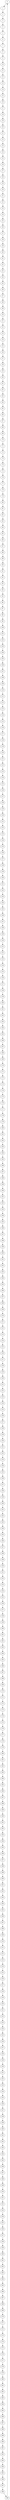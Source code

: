 strict digraph  {
0 [delay=1];
1 [delay=10];
2 [delay=7];
3 [delay=8];
4 [delay=9];
5 [delay=1];
6 [delay=4];
7 [delay=7];
8 [delay=10];
9 [delay=10];
10 [delay=9];
11 [delay=4];
12 [delay=2];
13 [delay=8];
14 [delay=4];
15 [delay=7];
16 [delay=9];
17 [delay=8];
18 [delay=7];
19 [delay=7];
20 [delay=7];
21 [delay=3];
22 [delay=2];
23 [delay=2];
24 [delay=1];
25 [delay=6];
26 [delay=3];
27 [delay=5];
28 [delay=10];
29 [delay=5];
30 [delay=3];
31 [delay=9];
32 [delay=8];
33 [delay=1];
34 [delay=10];
35 [delay=4];
36 [delay=9];
37 [delay=10];
38 [delay=8];
39 [delay=2];
40 [delay=10];
41 [delay=7];
42 [delay=1];
43 [delay=6];
44 [delay=2];
45 [delay=4];
46 [delay=10];
47 [delay=7];
48 [delay=9];
49 [delay=7];
50 [delay=10];
51 [delay=6];
52 [delay=5];
53 [delay=6];
54 [delay=10];
55 [delay=5];
56 [delay=5];
57 [delay=6];
58 [delay=8];
59 [delay=6];
60 [delay=6];
61 [delay=8];
62 [delay=7];
63 [delay=7];
64 [delay=6];
65 [delay=10];
66 [delay=2];
67 [delay=8];
68 [delay=1];
69 [delay=9];
70 [delay=3];
71 [delay=9];
72 [delay=8];
73 [delay=3];
74 [delay=8];
75 [delay=8];
76 [delay=3];
77 [delay=4];
78 [delay=2];
79 [delay=9];
80 [delay=6];
81 [delay=5];
82 [delay=10];
83 [delay=6];
84 [delay=5];
85 [delay=4];
86 [delay=4];
87 [delay=8];
88 [delay=5];
89 [delay=8];
90 [delay=8];
91 [delay=4];
92 [delay=10];
93 [delay=1];
94 [delay=2];
95 [delay=9];
96 [delay=1];
97 [delay=10];
98 [delay=6];
99 [delay=9];
100 [delay=9];
101 [delay=8];
102 [delay=6];
103 [delay=6];
104 [delay=6];
105 [delay=4];
106 [delay=1];
107 [delay=2];
108 [delay=10];
109 [delay=2];
110 [delay=2];
111 [delay=2];
112 [delay=9];
113 [delay=3];
114 [delay=8];
115 [delay=9];
116 [delay=8];
117 [delay=9];
118 [delay=4];
119 [delay=9];
120 [delay=5];
121 [delay=7];
122 [delay=9];
123 [delay=8];
124 [delay=4];
125 [delay=2];
126 [delay=8];
127 [delay=7];
128 [delay=7];
129 [delay=1];
130 [delay=4];
131 [delay=9];
132 [delay=4];
133 [delay=4];
134 [delay=5];
135 [delay=7];
136 [delay=4];
137 [delay=6];
138 [delay=7];
139 [delay=1];
140 [delay=9];
141 [delay=9];
142 [delay=3];
143 [delay=10];
144 [delay=1];
145 [delay=6];
146 [delay=3];
147 [delay=4];
148 [delay=2];
149 [delay=9];
150 [delay=10];
151 [delay=1];
152 [delay=10];
153 [delay=2];
154 [delay=4];
155 [delay=10];
156 [delay=7];
157 [delay=10];
158 [delay=9];
159 [delay=9];
160 [delay=6];
161 [delay=8];
162 [delay=6];
163 [delay=4];
164 [delay=8];
165 [delay=9];
166 [delay=7];
167 [delay=1];
168 [delay=2];
169 [delay=9];
170 [delay=4];
171 [delay=6];
172 [delay=5];
173 [delay=10];
174 [delay=8];
175 [delay=7];
176 [delay=4];
177 [delay=5];
178 [delay=4];
179 [delay=10];
180 [delay=1];
181 [delay=3];
182 [delay=6];
183 [delay=10];
184 [delay=8];
185 [delay=3];
186 [delay=4];
187 [delay=9];
188 [delay=1];
189 [delay=4];
190 [delay=6];
191 [delay=1];
192 [delay=9];
193 [delay=10];
194 [delay=5];
195 [delay=1];
196 [delay=6];
197 [delay=7];
198 [delay=7];
199 [delay=2];
200 [delay=1];
201 [delay=2];
202 [delay=3];
203 [delay=8];
204 [delay=5];
205 [delay=3];
206 [delay=4];
207 [delay=8];
208 [delay=6];
209 [delay=7];
210 [delay=4];
211 [delay=4];
212 [delay=3];
213 [delay=4];
214 [delay=9];
215 [delay=7];
216 [delay=6];
217 [delay=3];
218 [delay=9];
219 [delay=10];
220 [delay=5];
221 [delay=5];
222 [delay=6];
223 [delay=4];
224 [delay=1];
225 [delay=8];
226 [delay=5];
227 [delay=6];
228 [delay=3];
229 [delay=9];
230 [delay=10];
231 [delay=9];
232 [delay=5];
233 [delay=6];
234 [delay=2];
235 [delay=10];
236 [delay=4];
237 [delay=3];
238 [delay=6];
239 [delay=5];
240 [delay=4];
241 [delay=1];
242 [delay=10];
243 [delay=6];
244 [delay=1];
245 [delay=3];
246 [delay=4];
247 [delay=9];
248 [delay=10];
249 [delay=3];
250 [delay=8];
251 [delay=2];
252 [delay=7];
253 [delay=6];
254 [delay=1];
255 [delay=1];
256 [delay=3];
257 [delay=3];
258 [delay=8];
259 [delay=3];
260 [delay=3];
261 [delay=6];
262 [delay=10];
263 [delay=4];
264 [delay=6];
265 [delay=2];
266 [delay=5];
267 [delay=10];
268 [delay=10];
269 [delay=8];
270 [delay=4];
271 [delay=1];
272 [delay=5];
273 [delay=8];
274 [delay=10];
275 [delay=2];
276 [delay=7];
277 [delay=4];
278 [delay=2];
279 [delay=4];
280 [delay=10];
281 [delay=5];
282 [delay=3];
283 [delay=9];
284 [delay=4];
285 [delay=7];
286 [delay=7];
287 [delay=4];
288 [delay=2];
289 [delay=3];
290 [delay=8];
291 [delay=5];
292 [delay=2];
293 [delay=1];
294 [delay=4];
295 [delay=3];
296 [delay=8];
297 [delay=9];
298 [delay=10];
299 [delay=6];
300 [delay=9];
301 [delay=4];
302 [delay=2];
303 [delay=5];
304 [delay=10];
305 [delay=7];
306 [delay=8];
307 [delay=5];
308 [delay=2];
309 [delay=4];
310 [delay=4];
311 [delay=5];
312 [delay=4];
313 [delay=2];
314 [delay=2];
315 [delay=7];
316 [delay=8];
317 [delay=8];
318 [delay=6];
319 [delay=3];
320 [delay=9];
321 [delay=7];
322 [delay=10];
323 [delay=7];
324 [delay=1];
325 [delay=2];
326 [delay=5];
327 [delay=1];
328 [delay=1];
329 [delay=3];
330 [delay=6];
331 [delay=3];
332 [delay=3];
333 [delay=10];
334 [delay=4];
335 [delay=2];
336 [delay=6];
337 [delay=5];
338 [delay=5];
339 [delay=10];
340 [delay=8];
341 [delay=4];
342 [delay=5];
343 [delay=3];
344 [delay=3];
345 [delay=6];
346 [delay=1];
347 [delay=4];
348 [delay=10];
349 [delay=4];
350 [delay=2];
351 [delay=3];
352 [delay=10];
353 [delay=9];
354 [delay=6];
355 [delay=7];
356 [delay=6];
357 [delay=9];
358 [delay=5];
359 [delay=3];
360 [delay=2];
361 [delay=3];
362 [delay=9];
363 [delay=5];
364 [delay=3];
365 [delay=2];
366 [delay=8];
367 [delay=1];
368 [delay=5];
369 [delay=10];
370 [delay=5];
371 [delay=1];
372 [delay=4];
373 [delay=3];
374 [delay=3];
375 [delay=3];
376 [delay=5];
377 [delay=6];
378 [delay=3];
379 [delay=9];
380 [delay=9];
381 [delay=2];
382 [delay=8];
383 [delay=8];
384 [delay=5];
385 [delay=5];
386 [delay=5];
387 [delay=10];
388 [delay=1];
389 [delay=6];
390 [delay=9];
391 [delay=4];
392 [delay=2];
393 [delay=3];
394 [delay=5];
395 [delay=9];
396 [delay=7];
397 [delay=9];
398 [delay=7];
399 [delay=10];
0 -> 1  [weight="0.0"];
1 -> 2  [weight="1.0"];
2 -> 3  [weight="0.0"];
3 -> 4  [weight="2.0"];
4 -> 5  [weight="2.0"];
5 -> 6  [weight="0.0"];
6 -> 7  [weight="1.0"];
7 -> 8  [weight="0.0"];
8 -> 9  [weight="3.0"];
9 -> 10  [weight="1.0"];
10 -> 11  [weight="0.0"];
11 -> 12  [weight="1.0"];
12 -> 13  [weight="1.0"];
13 -> 14  [weight="2.0"];
14 -> 15  [weight="0.0"];
15 -> 16  [weight="0.0"];
16 -> 17  [weight="1.0"];
17 -> 18  [weight="2.0"];
18 -> 19  [weight="2.0"];
19 -> 20  [weight="1.0"];
20 -> 21  [weight="0.0"];
21 -> 22  [weight="2.0"];
22 -> 23  [weight="1.0"];
23 -> 24  [weight="0.0"];
24 -> 25  [weight="2.0"];
25 -> 26  [weight="0.0"];
26 -> 27  [weight="2.0"];
27 -> 28  [weight="0.0"];
28 -> 29  [weight="2.0"];
29 -> 30  [weight="1.0"];
30 -> 31  [weight="1.0"];
31 -> 32  [weight="1.0"];
32 -> 33  [weight="1.0"];
33 -> 34  [weight="0.0"];
34 -> 35  [weight="1.0"];
35 -> 36  [weight="2.0"];
36 -> 37  [weight="0.0"];
37 -> 38  [weight="0.0"];
38 -> 39  [weight="2.0"];
39 -> 40  [weight="2.0"];
40 -> 41  [weight="1.0"];
41 -> 42  [weight="0.0"];
42 -> 43  [weight="2.0"];
43 -> 44  [weight="0.0"];
44 -> 45  [weight="0.0"];
45 -> 46  [weight="3.0"];
46 -> 47  [weight="1.0"];
47 -> 48  [weight="0.0"];
48 -> 49  [weight="2.0"];
49 -> 50  [weight="1.0"];
50 -> 51  [weight="0.0"];
51 -> 52  [weight="2.0"];
52 -> 53  [weight="0.0"];
53 -> 54  [weight="0.0"];
54 -> 55  [weight="2.0"];
55 -> 56  [weight="2.0"];
56 -> 57  [weight="1.0"];
57 -> 58  [weight="0.0"];
58 -> 59  [weight="1.0"];
59 -> 60  [weight="1.0"];
60 -> 61  [weight="2.0"];
61 -> 62  [weight="0.0"];
62 -> 63  [weight="1.0"];
63 -> 64  [weight="0.0"];
64 -> 65  [weight="3.0"];
65 -> 66  [weight="1.0"];
66 -> 67  [weight="0.0"];
67 -> 68  [weight="0.0"];
68 -> 69  [weight="0.0"];
69 -> 70  [weight="0.0"];
70 -> 71  [weight="3.0"];
71 -> 72  [weight="0.0"];
72 -> 73  [weight="1.0"];
73 -> 74  [weight="4.0"];
74 -> 75  [weight="1.0"];
75 -> 76  [weight="0.0"];
76 -> 77  [weight="2.0"];
77 -> 78  [weight="1.0"];
78 -> 79  [weight="0.0"];
79 -> 80  [weight="2.0"];
80 -> 81  [weight="1.0"];
81 -> 82  [weight="0.0"];
82 -> 83  [weight="0.0"];
83 -> 84  [weight="3.0"];
84 -> 85  [weight="1.0"];
85 -> 86  [weight="1.0"];
86 -> 87  [weight="0.0"];
87 -> 88  [weight="1.0"];
88 -> 89  [weight="1.0"];
89 -> 90  [weight="0.0"];
90 -> 91  [weight="0.0"];
91 -> 92  [weight="1.0"];
92 -> 93  [weight="3.0"];
93 -> 94  [weight="2.0"];
94 -> 95  [weight="1.0"];
95 -> 96  [weight="0.0"];
96 -> 97  [weight="1.0"];
97 -> 98  [weight="1.0"];
98 -> 99  [weight="2.0"];
99 -> 100  [weight="1.0"];
100 -> 101  [weight="0.0"];
101 -> 102  [weight="0.0"];
102 -> 103  [weight="3.0"];
103 -> 104  [weight="0.0"];
104 -> 105  [weight="1.0"];
105 -> 106  [weight="1.0"];
106 -> 107  [weight="1.0"];
107 -> 108  [weight="1.0"];
108 -> 109  [weight="1.0"];
109 -> 110  [weight="2.0"];
110 -> 111  [weight="1.0"];
111 -> 112  [weight="1.0"];
112 -> 113  [weight="1.0"];
113 -> 114  [weight="0.0"];
114 -> 115  [weight="1.0"];
115 -> 116  [weight="0.0"];
116 -> 117  [weight="3.0"];
117 -> 118  [weight="0.0"];
118 -> 119  [weight="0.0"];
119 -> 120  [weight="2.0"];
120 -> 121  [weight="2.0"];
121 -> 122  [weight="1.0"];
122 -> 123  [weight="0.0"];
123 -> 124  [weight="0.0"];
124 -> 125  [weight="3.0"];
125 -> 126  [weight="1.0"];
126 -> 127  [weight="1.0"];
127 -> 128  [weight="1.0"];
128 -> 129  [weight="0.0"];
129 -> 130  [weight="2.0"];
130 -> 131  [weight="0.0"];
131 -> 132  [weight="2.0"];
132 -> 133  [weight="0.0"];
133 -> 134  [weight="2.0"];
134 -> 135  [weight="1.0"];
135 -> 136  [weight="0.0"];
136 -> 137  [weight="1.0"];
137 -> 138  [weight="0.0"];
138 -> 139  [weight="1.0"];
139 -> 140  [weight="1.0"];
140 -> 141  [weight="0.0"];
141 -> 142  [weight="1.0"];
142 -> 143  [weight="2.0"];
143 -> 144  [weight="0.0"];
144 -> 145  [weight="1.0"];
145 -> 146  [weight="0.0"];
146 -> 147  [weight="4.0"];
147 -> 148  [weight="0.0"];
148 -> 149  [weight="1.0"];
149 -> 150  [weight="1.0"];
150 -> 151  [weight="3.0"];
151 -> 152  [weight="0.0"];
152 -> 153  [weight="0.0"];
153 -> 154  [weight="3.0"];
154 -> 155  [weight="1.0"];
155 -> 156  [weight="1.0"];
156 -> 157  [weight="1.0"];
157 -> 158  [weight="1.0"];
158 -> 159  [weight="1.0"];
159 -> 160  [weight="1.0"];
160 -> 161  [weight="1.0"];
161 -> 162  [weight="0.0"];
162 -> 163  [weight="0.0"];
163 -> 164  [weight="1.0"];
164 -> 165  [weight="0.0"];
165 -> 166  [weight="3.0"];
166 -> 167  [weight="1.0"];
167 -> 168  [weight="1.0"];
168 -> 169  [weight="2.0"];
169 -> 170  [weight="1.0"];
170 -> 171  [weight="1.0"];
171 -> 172  [weight="1.0"];
172 -> 173  [weight="0.0"];
173 -> 174  [weight="2.0"];
174 -> 175  [weight="1.0"];
175 -> 176  [weight="0.0"];
176 -> 177  [weight="0.0"];
177 -> 178  [weight="2.0"];
178 -> 179  [weight="0.0"];
179 -> 180  [weight="0.0"];
180 -> 181  [weight="0.0"];
181 -> 182  [weight="5.0"];
182 -> 183  [weight="1.0"];
183 -> 184  [weight="1.0"];
184 -> 185  [weight="1.0"];
185 -> 186  [weight="1.0"];
186 -> 187  [weight="0.0"];
187 -> 188  [weight="2.0"];
188 -> 189  [weight="0.0"];
189 -> 190  [weight="2.0"];
190 -> 191  [weight="0.0"];
191 -> 192  [weight="0.0"];
192 -> 193  [weight="3.0"];
193 -> 194  [weight="0.0"];
194 -> 195  [weight="2.0"];
195 -> 196  [weight="1.0"];
196 -> 197  [weight="1.0"];
197 -> 198  [weight="1.0"];
198 -> 199  [weight="0.0"];
199 -> 200  [weight="2.0"];
200 -> 201  [weight="1.0"];
201 -> 202  [weight="0.0"];
202 -> 203  [weight="2.0"];
203 -> 204  [weight="0.0"];
204 -> 205  [weight="0.0"];
205 -> 206  [weight="3.0"];
206 -> 207  [weight="1.0"];
207 -> 208  [weight="1.0"];
208 -> 209  [weight="0.0"];
209 -> 210  [weight="2.0"];
210 -> 211  [weight="1.0"];
211 -> 212  [weight="1.0"];
212 -> 213  [weight="1.0"];
213 -> 214  [weight="0.0"];
214 -> 215  [weight="0.0"];
215 -> 216  [weight="0.0"];
216 -> 217  [weight="0.0"];
217 -> 218  [weight="5.0"];
218 -> 219  [weight="1.0"];
219 -> 220  [weight="1.0"];
220 -> 221  [weight="0.0"];
221 -> 222  [weight="0.0"];
222 -> 223  [weight="3.0"];
223 -> 224  [weight="1.0"];
224 -> 225  [weight="1.0"];
225 -> 226  [weight="1.0"];
226 -> 227  [weight="0.0"];
227 -> 228  [weight="1.0"];
228 -> 229  [weight="2.0"];
229 -> 230  [weight="1.0"];
230 -> 231  [weight="1.0"];
231 -> 232  [weight="0.0"];
232 -> 233  [weight="0.0"];
233 -> 234  [weight="3.0"];
234 -> 235  [weight="0.0"];
235 -> 236  [weight="2.0"];
236 -> 237  [weight="1.0"];
237 -> 238  [weight="1.0"];
238 -> 239  [weight="0.0"];
239 -> 240  [weight="0.0"];
240 -> 241  [weight="1.0"];
241 -> 242  [weight="3.0"];
242 -> 243  [weight="0.0"];
243 -> 244  [weight="2.0"];
244 -> 245  [weight="0.0"];
245 -> 246  [weight="0.0"];
246 -> 247  [weight="3.0"];
247 -> 248  [weight="1.0"];
248 -> 249  [weight="0.0"];
249 -> 250  [weight="0.0"];
250 -> 251  [weight="2.0"];
251 -> 252  [weight="0.0"];
252 -> 253  [weight="1.0"];
253 -> 254  [weight="0.0"];
254 -> 255  [weight="0.0"];
255 -> 256  [weight="4.0"];
256 -> 257  [weight="1.0"];
257 -> 258  [weight="0.0"];
258 -> 259  [weight="3.0"];
259 -> 260  [weight="1.0"];
260 -> 261  [weight="1.0"];
261 -> 262  [weight="1.0"];
262 -> 263  [weight="1.0"];
263 -> 264  [weight="0.0"];
264 -> 265  [weight="2.0"];
265 -> 266  [weight="1.0"];
266 -> 267  [weight="0.0"];
267 -> 268  [weight="2.0"];
268 -> 269  [weight="0.0"];
269 -> 270  [weight="1.0"];
270 -> 271  [weight="1.0"];
271 -> 272  [weight="0.0"];
272 -> 273  [weight="0.0"];
273 -> 274  [weight="0.0"];
274 -> 275  [weight="0.0"];
275 -> 276  [weight="3.0"];
276 -> 277  [weight="1.0"];
277 -> 278  [weight="3.0"];
278 -> 279  [weight="0.0"];
279 -> 280  [weight="2.0"];
280 -> 281  [weight="2.0"];
281 -> 282  [weight="0.0"];
282 -> 283  [weight="1.0"];
283 -> 284  [weight="2.0"];
284 -> 285  [weight="1.0"];
285 -> 286  [weight="1.0"];
286 -> 287  [weight="1.0"];
287 -> 288  [weight="1.0"];
288 -> 289  [weight="1.0"];
289 -> 290  [weight="0.0"];
290 -> 291  [weight="2.0"];
291 -> 292  [weight="0.0"];
292 -> 293  [weight="1.0"];
293 -> 294  [weight="1.0"];
294 -> 295  [weight="1.0"];
295 -> 296  [weight="0.0"];
296 -> 297  [weight="3.0"];
297 -> 298  [weight="1.0"];
298 -> 299  [weight="1.0"];
299 -> 300  [weight="0.0"];
300 -> 301  [weight="0.0"];
301 -> 302  [weight="1.0"];
302 -> 303  [weight="2.0"];
303 -> 304  [weight="2.0"];
304 -> 305  [weight="1.0"];
305 -> 306  [weight="0.0"];
306 -> 307  [weight="0.0"];
307 -> 308  [weight="0.0"];
308 -> 309  [weight="3.0"];
309 -> 310  [weight="1.0"];
310 -> 311  [weight="1.0"];
311 -> 312  [weight="0.0"];
312 -> 313  [weight="2.0"];
313 -> 314  [weight="1.0"];
314 -> 315  [weight="1.0"];
315 -> 316  [weight="0.0"];
316 -> 317  [weight="3.0"];
317 -> 318  [weight="0.0"];
318 -> 319  [weight="2.0"];
319 -> 320  [weight="1.0"];
320 -> 321  [weight="0.0"];
321 -> 322  [weight="2.0"];
322 -> 323  [weight="1.0"];
323 -> 324  [weight="0.0"];
324 -> 325  [weight="1.0"];
325 -> 326  [weight="2.0"];
326 -> 327  [weight="1.0"];
327 -> 328  [weight="1.0"];
328 -> 329  [weight="0.0"];
329 -> 330  [weight="0.0"];
330 -> 331  [weight="2.0"];
331 -> 332  [weight="2.0"];
332 -> 333  [weight="1.0"];
333 -> 334  [weight="1.0"];
334 -> 335  [weight="1.0"];
335 -> 336  [weight="0.0"];
336 -> 337  [weight="1.0"];
337 -> 338  [weight="1.0"];
338 -> 339  [weight="1.0"];
339 -> 340  [weight="2.0"];
340 -> 341  [weight="0.0"];
341 -> 342  [weight="1.0"];
342 -> 343  [weight="1.0"];
343 -> 344  [weight="1.0"];
344 -> 345  [weight="0.0"];
345 -> 346  [weight="2.0"];
346 -> 347  [weight="1.0"];
347 -> 348  [weight="0.0"];
348 -> 349  [weight="1.0"];
349 -> 350  [weight="3.0"];
350 -> 351  [weight="1.0"];
351 -> 352  [weight="1.0"];
352 -> 353  [weight="1.0"];
353 -> 354  [weight="0.0"];
354 -> 355  [weight="0.0"];
355 -> 356  [weight="1.0"];
356 -> 357  [weight="3.0"];
357 -> 358  [weight="0.0"];
358 -> 359  [weight="0.0"];
359 -> 360  [weight="1.0"];
360 -> 361  [weight="0.0"];
361 -> 362  [weight="4.0"];
362 -> 363  [weight="1.0"];
363 -> 364  [weight="1.0"];
364 -> 365  [weight="1.0"];
365 -> 366  [weight="1.0"];
366 -> 367  [weight="1.0"];
367 -> 368  [weight="1.0"];
368 -> 369  [weight="1.0"];
369 -> 370  [weight="1.0"];
370 -> 371  [weight="0.0"];
371 -> 372  [weight="0.0"];
372 -> 373  [weight="0.0"];
373 -> 374  [weight="1.0"];
374 -> 375  [weight="1.0"];
375 -> 376  [weight="4.0"];
376 -> 377  [weight="1.0"];
377 -> 378  [weight="1.0"];
378 -> 379  [weight="1.0"];
379 -> 380  [weight="1.0"];
380 -> 381  [weight="1.0"];
381 -> 382  [weight="1.0"];
382 -> 383  [weight="1.0"];
383 -> 384  [weight="1.0"];
384 -> 385  [weight="1.0"];
385 -> 386  [weight="0.0"];
386 -> 387  [weight="0.0"];
387 -> 388  [weight="2.0"];
388 -> 389  [weight="0.0"];
389 -> 390  [weight="1.0"];
390 -> 391  [weight="1.0"];
391 -> 392  [weight="0.0"];
392 -> 393  [weight="2.0"];
393 -> 394  [weight="2.0"];
394 -> 395  [weight="2.0"];
395 -> 396  [weight="0.0"];
396 -> 397  [weight="0.0"];
397 -> 398  [weight="3.0"];
398 -> 399  [weight="0.0"];
399 -> 0  [weight="2.0"];
}
